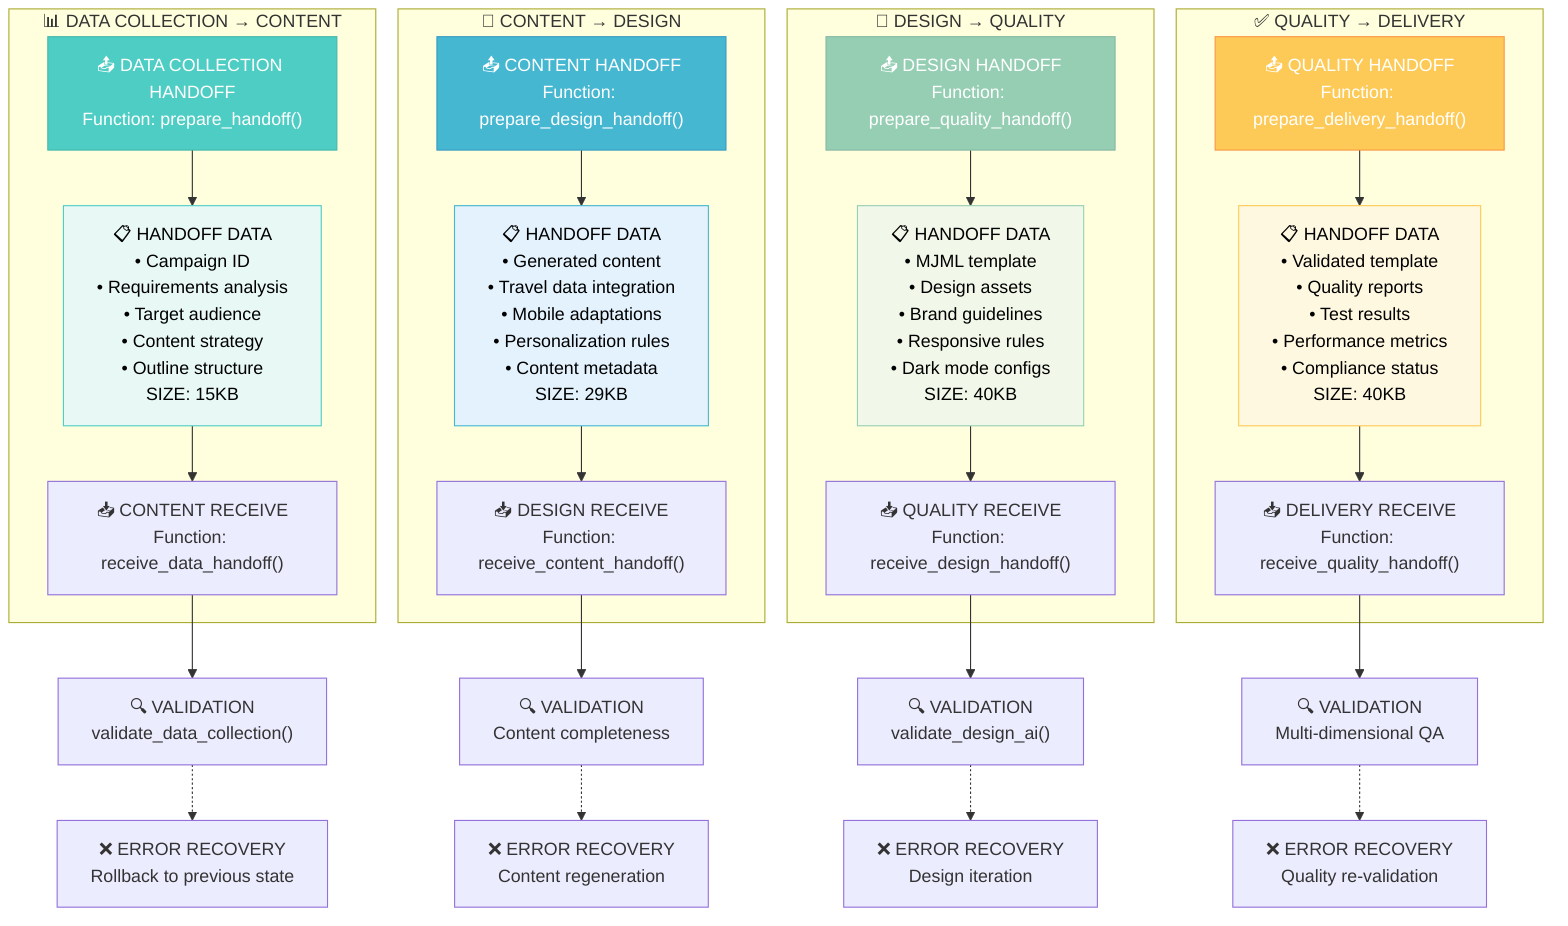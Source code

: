 graph TD
    subgraph "📊 DATA COLLECTION → CONTENT"
        DCH["📤 DATA COLLECTION HANDOFF<br/>Function: prepare_handoff()"]
        DCH_DATA["📋 HANDOFF DATA<br/>• Campaign ID<br/>• Requirements analysis<br/>• Target audience<br/>• Content strategy<br/>• Outline structure<br/>SIZE: 15KB"]
        CSR["📥 CONTENT RECEIVE<br/>Function: receive_data_handoff()"]
        DCH --> DCH_DATA --> CSR
    end
    
    subgraph "📝 CONTENT → DESIGN"
        CDH["📤 CONTENT HANDOFF<br/>Function: prepare_design_handoff()"]
        CDH_DATA["📋 HANDOFF DATA<br/>• Generated content<br/>• Travel data integration<br/>• Mobile adaptations<br/>• Personalization rules<br/>• Content metadata<br/>SIZE: 29KB"]
        DSR["📥 DESIGN RECEIVE<br/>Function: receive_content_handoff()"]
        CDH --> CDH_DATA --> DSR
    end
    
    subgraph "🎨 DESIGN → QUALITY"
        DQH["📤 DESIGN HANDOFF<br/>Function: prepare_quality_handoff()"]
        DQH_DATA["📋 HANDOFF DATA<br/>• MJML template<br/>• Design assets<br/>• Brand guidelines<br/>• Responsive rules<br/>• Dark mode configs<br/>SIZE: 40KB"]
        QSR["📥 QUALITY RECEIVE<br/>Function: receive_design_handoff()"]
        DQH --> DQH_DATA --> QSR
    end
    
    subgraph "✅ QUALITY → DELIVERY"
        QDH["📤 QUALITY HANDOFF<br/>Function: prepare_delivery_handoff()"]
        QDH_DATA["📋 HANDOFF DATA<br/>• Validated template<br/>• Quality reports<br/>• Test results<br/>• Performance metrics<br/>• Compliance status<br/>SIZE: 40KB"]
        DLR["📥 DELIVERY RECEIVE<br/>Function: receive_quality_handoff()"]
        QDH --> QDH_DATA --> DLR
    end
    
    %% VALIDATION POINTS
    V1["🔍 VALIDATION<br/>validate_data_collection()"]
    V2["🔍 VALIDATION<br/>Content completeness"]
    V3["🔍 VALIDATION<br/>validate_design_ai()"]
    V4["🔍 VALIDATION<br/>Multi-dimensional QA"]
    
    CSR --> V1
    DSR --> V2
    QSR --> V3
    DLR --> V4
    
    %% ERROR HANDLING
    ERR1["❌ ERROR RECOVERY<br/>Rollback to previous state"]
    ERR2["❌ ERROR RECOVERY<br/>Content regeneration"]
    ERR3["❌ ERROR RECOVERY<br/>Design iteration"]
    ERR4["❌ ERROR RECOVERY<br/>Quality re-validation"]
    
    V1 -.-> ERR1
    V2 -.-> ERR2
    V3 -.-> ERR3
    V4 -.-> ERR4
    
    style DCH fill:#4ecdc4,stroke:#45b7aa,color:white
    style CDH fill:#45b7d1,stroke:#3a9bc1,color:white
    style DQH fill:#96ceb4,stroke:#85b7a3,color:white
    style QDH fill:#feca57,stroke:#fd9644,color:white
    style DCH_DATA fill:#e8f8f5,stroke:#4ecdc4,color:black
    style CDH_DATA fill:#e3f2fd,stroke:#45b7d1,color:black
    style DQH_DATA fill:#f1f8e9,stroke:#96ceb4,color:black
    style QDH_DATA fill:#fff8e1,stroke:#feca57,color:black